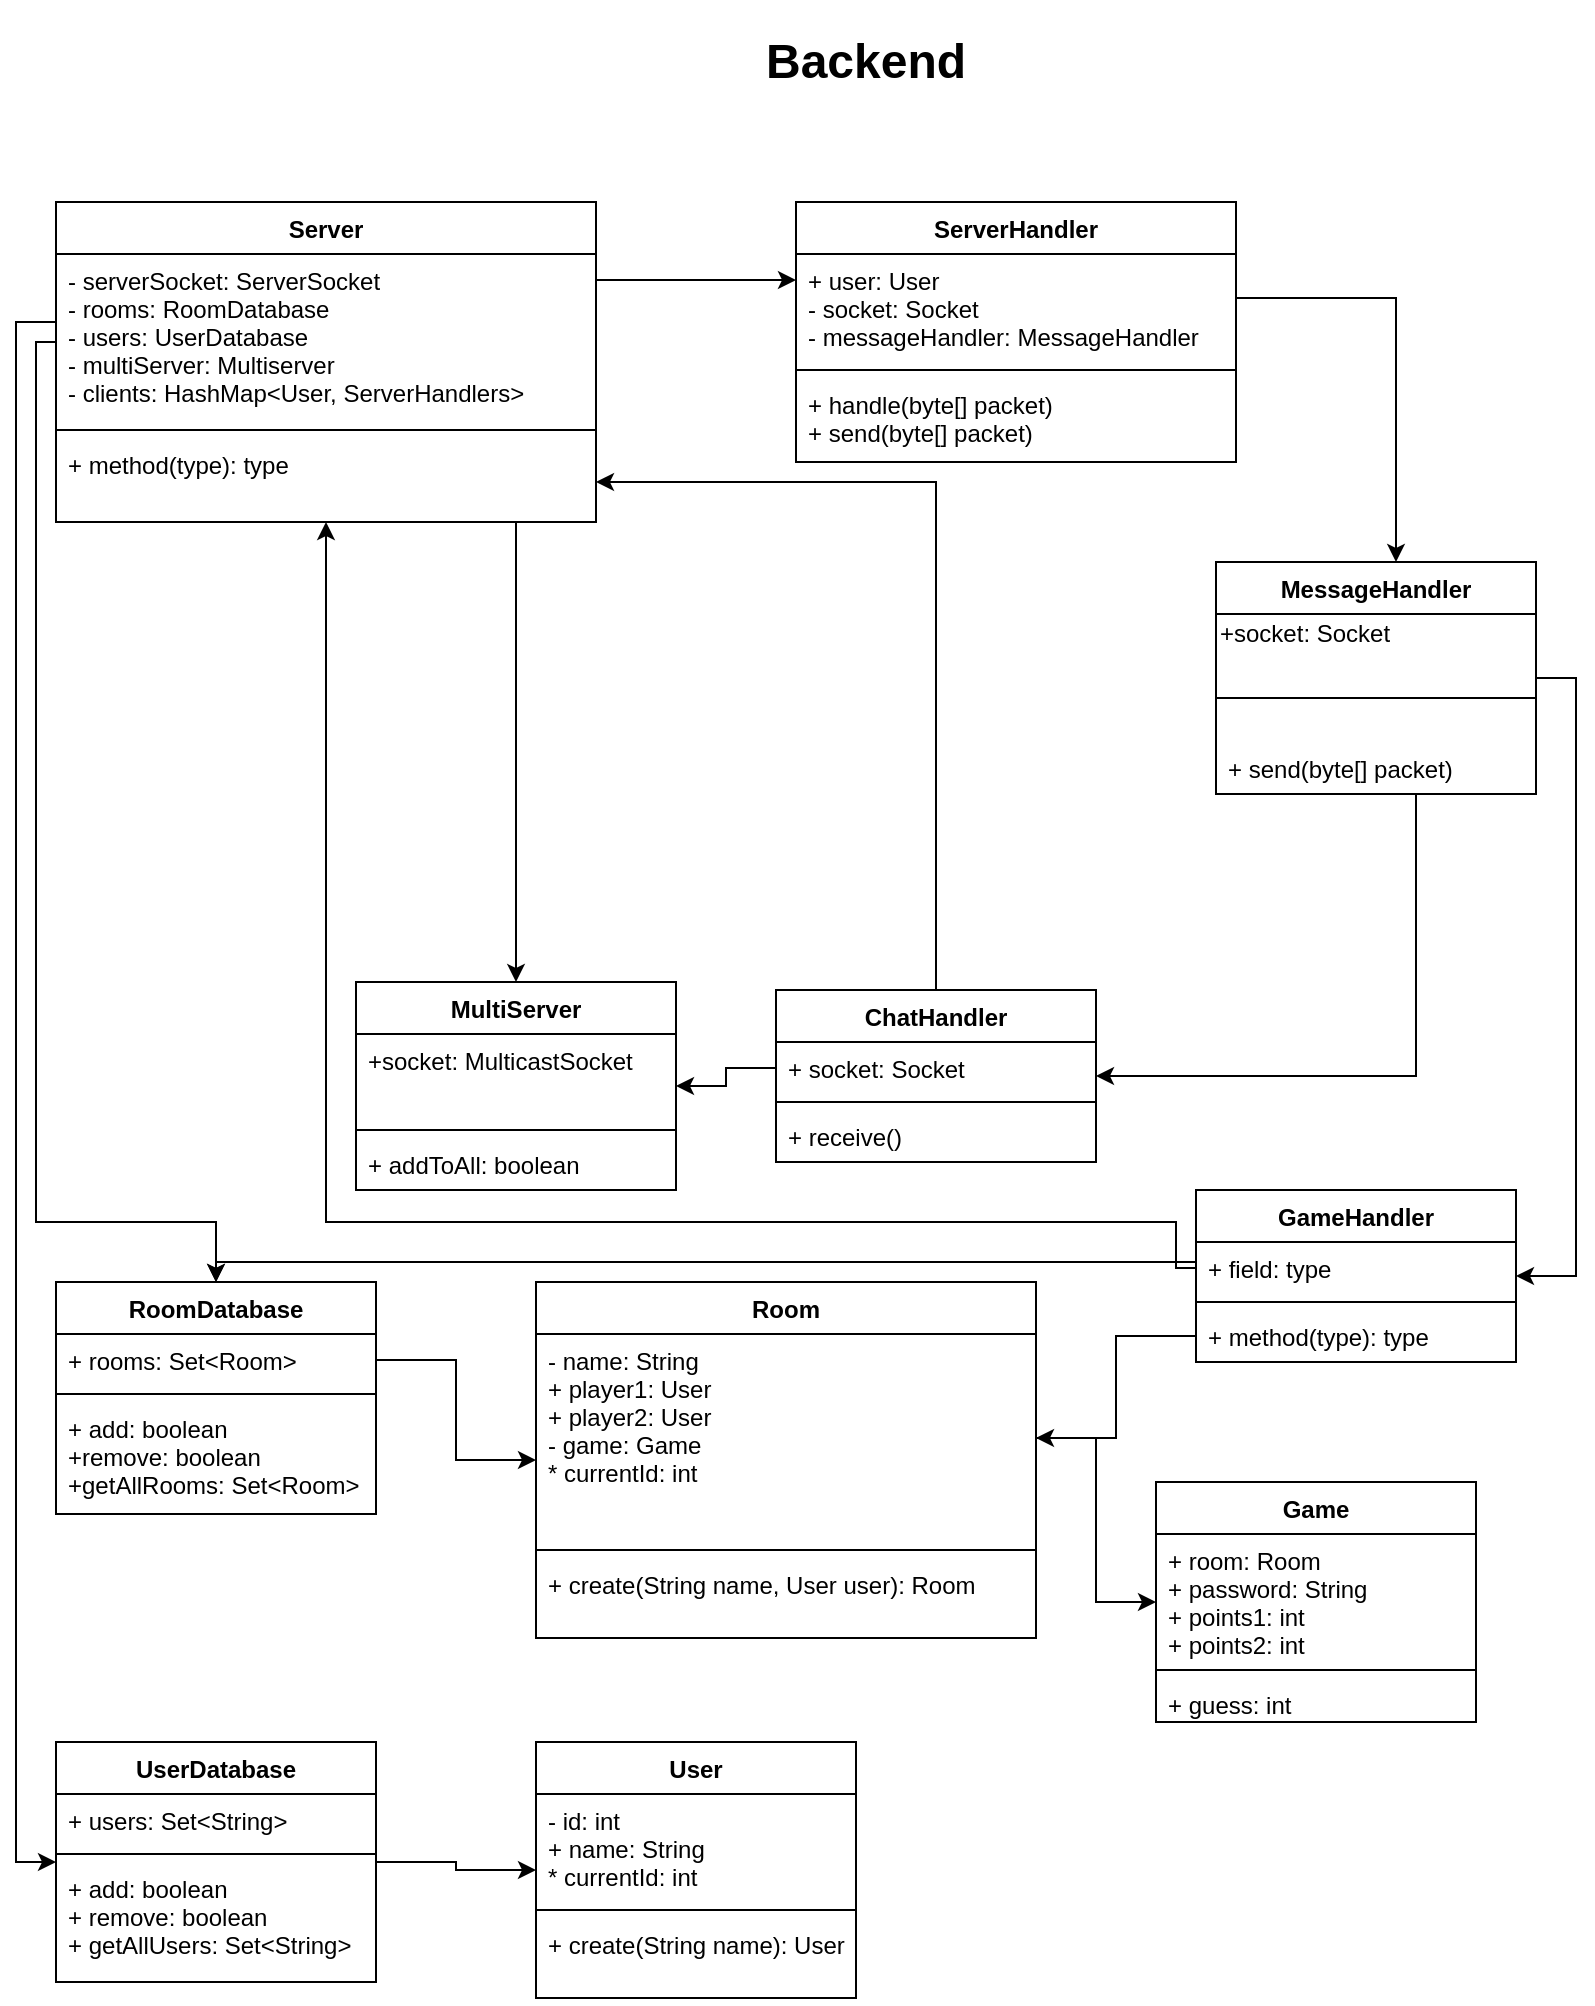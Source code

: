 <mxfile version="12.2.7" type="device" pages="1"><diagram name="Page-1" id="c4acf3e9-155e-7222-9cf6-157b1a14988f"><mxGraphModel dx="1704" dy="468" grid="1" gridSize="10" guides="1" tooltips="1" connect="1" arrows="1" fold="1" page="1" pageScale="1" pageWidth="850" pageHeight="1100" background="#ffffff" math="0" shadow="0"><root><mxCell id="0"/><mxCell id="1" parent="0"/><mxCell id="LXNvjY_Wc7eTdaSnrfbI-63" style="edgeStyle=orthogonalEdgeStyle;rounded=0;orthogonalLoop=1;jettySize=auto;html=1;" parent="1" source="LXNvjY_Wc7eTdaSnrfbI-5" target="LXNvjY_Wc7eTdaSnrfbI-58" edge="1"><mxGeometry relative="1" as="geometry"><Array as="points"><mxPoint y="170"/><mxPoint y="940"/></Array></mxGeometry></mxCell><mxCell id="LXNvjY_Wc7eTdaSnrfbI-5" value="Server&#10;" style="swimlane;fontStyle=1;align=center;verticalAlign=top;childLayout=stackLayout;horizontal=1;startSize=26;horizontalStack=0;resizeParent=1;resizeParentMax=0;resizeLast=0;collapsible=1;marginBottom=0;" parent="1" vertex="1"><mxGeometry x="20" y="110" width="270" height="160" as="geometry"/></mxCell><mxCell id="LXNvjY_Wc7eTdaSnrfbI-6" value="- serverSocket: ServerSocket&#10;- rooms: RoomDatabase&#10;- users: UserDatabase&#10;- multiServer: Multiserver&#10;- clients: HashMap&lt;User, ServerHandlers&gt;" style="text;strokeColor=none;fillColor=none;align=left;verticalAlign=top;spacingLeft=4;spacingRight=4;overflow=hidden;rotatable=0;points=[[0,0.5],[1,0.5]];portConstraint=eastwest;" parent="LXNvjY_Wc7eTdaSnrfbI-5" vertex="1"><mxGeometry y="26" width="270" height="84" as="geometry"/></mxCell><mxCell id="LXNvjY_Wc7eTdaSnrfbI-7" value="" style="line;strokeWidth=1;fillColor=none;align=left;verticalAlign=middle;spacingTop=-1;spacingLeft=3;spacingRight=3;rotatable=0;labelPosition=right;points=[];portConstraint=eastwest;" parent="LXNvjY_Wc7eTdaSnrfbI-5" vertex="1"><mxGeometry y="110" width="270" height="8" as="geometry"/></mxCell><mxCell id="LXNvjY_Wc7eTdaSnrfbI-8" value="+ method(type): type" style="text;strokeColor=none;fillColor=none;align=left;verticalAlign=top;spacingLeft=4;spacingRight=4;overflow=hidden;rotatable=0;points=[[0,0.5],[1,0.5]];portConstraint=eastwest;" parent="LXNvjY_Wc7eTdaSnrfbI-5" vertex="1"><mxGeometry y="118" width="270" height="42" as="geometry"/></mxCell><mxCell id="LXNvjY_Wc7eTdaSnrfbI-10" value="ServerHandler&#10;&#10;" style="swimlane;fontStyle=1;align=center;verticalAlign=top;childLayout=stackLayout;horizontal=1;startSize=26;horizontalStack=0;resizeParent=1;resizeParentMax=0;resizeLast=0;collapsible=1;marginBottom=0;" parent="1" vertex="1"><mxGeometry x="390" y="110" width="220" height="130" as="geometry"/></mxCell><mxCell id="LXNvjY_Wc7eTdaSnrfbI-11" value="+ user: User&#10;- socket: Socket&#10;- messageHandler: MessageHandler&#10;" style="text;strokeColor=none;fillColor=none;align=left;verticalAlign=top;spacingLeft=4;spacingRight=4;overflow=hidden;rotatable=0;points=[[0,0.5],[1,0.5]];portConstraint=eastwest;" parent="LXNvjY_Wc7eTdaSnrfbI-10" vertex="1"><mxGeometry y="26" width="220" height="54" as="geometry"/></mxCell><mxCell id="LXNvjY_Wc7eTdaSnrfbI-12" value="" style="line;strokeWidth=1;fillColor=none;align=left;verticalAlign=middle;spacingTop=-1;spacingLeft=3;spacingRight=3;rotatable=0;labelPosition=right;points=[];portConstraint=eastwest;" parent="LXNvjY_Wc7eTdaSnrfbI-10" vertex="1"><mxGeometry y="80" width="220" height="8" as="geometry"/></mxCell><mxCell id="LXNvjY_Wc7eTdaSnrfbI-13" value="+ handle(byte[] packet)&#10;+ send(byte[] packet)&#10;" style="text;strokeColor=none;fillColor=none;align=left;verticalAlign=top;spacingLeft=4;spacingRight=4;overflow=hidden;rotatable=0;points=[[0,0.5],[1,0.5]];portConstraint=eastwest;" parent="LXNvjY_Wc7eTdaSnrfbI-10" vertex="1"><mxGeometry y="88" width="220" height="42" as="geometry"/></mxCell><mxCell id="LXNvjY_Wc7eTdaSnrfbI-18" value="&lt;h1&gt;Backend&lt;/h1&gt;" style="text;html=1;strokeColor=none;fillColor=none;align=center;verticalAlign=middle;whiteSpace=wrap;rounded=0;" parent="1" vertex="1"><mxGeometry x="405" y="30" width="40" height="20" as="geometry"/></mxCell><mxCell id="LXNvjY_Wc7eTdaSnrfbI-20" value="MultiServer&#10;" style="swimlane;fontStyle=1;align=center;verticalAlign=top;childLayout=stackLayout;horizontal=1;startSize=26;horizontalStack=0;resizeParent=1;resizeParentMax=0;resizeLast=0;collapsible=1;marginBottom=0;" parent="1" vertex="1"><mxGeometry x="170" y="500" width="160" height="104" as="geometry"/></mxCell><mxCell id="LXNvjY_Wc7eTdaSnrfbI-21" value="+socket: MulticastSocket" style="text;strokeColor=none;fillColor=none;align=left;verticalAlign=top;spacingLeft=4;spacingRight=4;overflow=hidden;rotatable=0;points=[[0,0.5],[1,0.5]];portConstraint=eastwest;" parent="LXNvjY_Wc7eTdaSnrfbI-20" vertex="1"><mxGeometry y="26" width="160" height="44" as="geometry"/></mxCell><mxCell id="LXNvjY_Wc7eTdaSnrfbI-22" value="" style="line;strokeWidth=1;fillColor=none;align=left;verticalAlign=middle;spacingTop=-1;spacingLeft=3;spacingRight=3;rotatable=0;labelPosition=right;points=[];portConstraint=eastwest;" parent="LXNvjY_Wc7eTdaSnrfbI-20" vertex="1"><mxGeometry y="70" width="160" height="8" as="geometry"/></mxCell><mxCell id="LXNvjY_Wc7eTdaSnrfbI-23" value="+ addToAll: boolean" style="text;strokeColor=none;fillColor=none;align=left;verticalAlign=top;spacingLeft=4;spacingRight=4;overflow=hidden;rotatable=0;points=[[0,0.5],[1,0.5]];portConstraint=eastwest;" parent="LXNvjY_Wc7eTdaSnrfbI-20" vertex="1"><mxGeometry y="78" width="160" height="26" as="geometry"/></mxCell><mxCell id="9J3oiyY4i5X43sgCmjxP-1" style="edgeStyle=orthogonalEdgeStyle;rounded=0;orthogonalLoop=1;jettySize=auto;html=1;" edge="1" parent="1" source="LXNvjY_Wc7eTdaSnrfbI-28" target="LXNvjY_Wc7eTdaSnrfbI-36"><mxGeometry relative="1" as="geometry"><Array as="points"><mxPoint x="780" y="348"/><mxPoint x="780" y="647"/></Array></mxGeometry></mxCell><mxCell id="LXNvjY_Wc7eTdaSnrfbI-28" value="MessageHandler" style="swimlane;fontStyle=1;align=center;verticalAlign=top;childLayout=stackLayout;horizontal=1;startSize=26;horizontalStack=0;resizeParent=1;resizeParentMax=0;resizeLast=0;collapsible=1;marginBottom=0;" parent="1" vertex="1"><mxGeometry x="600" y="290" width="160" height="116" as="geometry"/></mxCell><mxCell id="wNEWZYYX_qoQKZYFGwSy-3" value="+socket: Socket" style="text;html=1;resizable=0;points=[];autosize=1;align=left;verticalAlign=top;spacingTop=-4;" parent="LXNvjY_Wc7eTdaSnrfbI-28" vertex="1"><mxGeometry y="26" width="160" height="20" as="geometry"/></mxCell><mxCell id="LXNvjY_Wc7eTdaSnrfbI-30" value="" style="line;strokeWidth=1;fillColor=none;align=left;verticalAlign=middle;spacingTop=-1;spacingLeft=3;spacingRight=3;rotatable=0;labelPosition=right;points=[];portConstraint=eastwest;" parent="LXNvjY_Wc7eTdaSnrfbI-28" vertex="1"><mxGeometry y="46" width="160" height="44" as="geometry"/></mxCell><mxCell id="LXNvjY_Wc7eTdaSnrfbI-31" value="+ send(byte[] packet)" style="text;strokeColor=none;fillColor=none;align=left;verticalAlign=top;spacingLeft=4;spacingRight=4;overflow=hidden;rotatable=0;points=[[0,0.5],[1,0.5]];portConstraint=eastwest;" parent="LXNvjY_Wc7eTdaSnrfbI-28" vertex="1"><mxGeometry y="90" width="160" height="26" as="geometry"/></mxCell><mxCell id="LXNvjY_Wc7eTdaSnrfbI-32" value="ChatHandler" style="swimlane;fontStyle=1;align=center;verticalAlign=top;childLayout=stackLayout;horizontal=1;startSize=26;horizontalStack=0;resizeParent=1;resizeParentMax=0;resizeLast=0;collapsible=1;marginBottom=0;" parent="1" vertex="1"><mxGeometry x="380" y="504" width="160" height="86" as="geometry"/></mxCell><mxCell id="LXNvjY_Wc7eTdaSnrfbI-33" value="+ socket: Socket" style="text;strokeColor=none;fillColor=none;align=left;verticalAlign=top;spacingLeft=4;spacingRight=4;overflow=hidden;rotatable=0;points=[[0,0.5],[1,0.5]];portConstraint=eastwest;" parent="LXNvjY_Wc7eTdaSnrfbI-32" vertex="1"><mxGeometry y="26" width="160" height="26" as="geometry"/></mxCell><mxCell id="LXNvjY_Wc7eTdaSnrfbI-34" value="" style="line;strokeWidth=1;fillColor=none;align=left;verticalAlign=middle;spacingTop=-1;spacingLeft=3;spacingRight=3;rotatable=0;labelPosition=right;points=[];portConstraint=eastwest;" parent="LXNvjY_Wc7eTdaSnrfbI-32" vertex="1"><mxGeometry y="52" width="160" height="8" as="geometry"/></mxCell><mxCell id="LXNvjY_Wc7eTdaSnrfbI-35" value="+ receive()" style="text;strokeColor=none;fillColor=none;align=left;verticalAlign=top;spacingLeft=4;spacingRight=4;overflow=hidden;rotatable=0;points=[[0,0.5],[1,0.5]];portConstraint=eastwest;" parent="LXNvjY_Wc7eTdaSnrfbI-32" vertex="1"><mxGeometry y="60" width="160" height="26" as="geometry"/></mxCell><mxCell id="LXNvjY_Wc7eTdaSnrfbI-36" value="GameHandler" style="swimlane;fontStyle=1;align=center;verticalAlign=top;childLayout=stackLayout;horizontal=1;startSize=26;horizontalStack=0;resizeParent=1;resizeParentMax=0;resizeLast=0;collapsible=1;marginBottom=0;" parent="1" vertex="1"><mxGeometry x="590" y="604" width="160" height="86" as="geometry"/></mxCell><mxCell id="LXNvjY_Wc7eTdaSnrfbI-37" value="+ field: type" style="text;strokeColor=none;fillColor=none;align=left;verticalAlign=top;spacingLeft=4;spacingRight=4;overflow=hidden;rotatable=0;points=[[0,0.5],[1,0.5]];portConstraint=eastwest;" parent="LXNvjY_Wc7eTdaSnrfbI-36" vertex="1"><mxGeometry y="26" width="160" height="26" as="geometry"/></mxCell><mxCell id="LXNvjY_Wc7eTdaSnrfbI-38" value="" style="line;strokeWidth=1;fillColor=none;align=left;verticalAlign=middle;spacingTop=-1;spacingLeft=3;spacingRight=3;rotatable=0;labelPosition=right;points=[];portConstraint=eastwest;" parent="LXNvjY_Wc7eTdaSnrfbI-36" vertex="1"><mxGeometry y="52" width="160" height="8" as="geometry"/></mxCell><mxCell id="LXNvjY_Wc7eTdaSnrfbI-39" value="+ method(type): type" style="text;strokeColor=none;fillColor=none;align=left;verticalAlign=top;spacingLeft=4;spacingRight=4;overflow=hidden;rotatable=0;points=[[0,0.5],[1,0.5]];portConstraint=eastwest;" parent="LXNvjY_Wc7eTdaSnrfbI-36" vertex="1"><mxGeometry y="60" width="160" height="26" as="geometry"/></mxCell><mxCell id="LXNvjY_Wc7eTdaSnrfbI-45" style="edgeStyle=orthogonalEdgeStyle;rounded=0;orthogonalLoop=1;jettySize=auto;html=1;" parent="1" source="LXNvjY_Wc7eTdaSnrfbI-6" target="LXNvjY_Wc7eTdaSnrfbI-11" edge="1"><mxGeometry relative="1" as="geometry"><Array as="points"><mxPoint x="320" y="149"/><mxPoint x="320" y="149"/></Array></mxGeometry></mxCell><mxCell id="LXNvjY_Wc7eTdaSnrfbI-46" style="edgeStyle=orthogonalEdgeStyle;rounded=0;orthogonalLoop=1;jettySize=auto;html=1;" parent="1" source="LXNvjY_Wc7eTdaSnrfbI-11" target="LXNvjY_Wc7eTdaSnrfbI-28" edge="1"><mxGeometry relative="1" as="geometry"><Array as="points"><mxPoint x="690" y="158"/></Array></mxGeometry></mxCell><mxCell id="LXNvjY_Wc7eTdaSnrfbI-47" style="edgeStyle=orthogonalEdgeStyle;rounded=0;orthogonalLoop=1;jettySize=auto;html=1;" parent="1" source="LXNvjY_Wc7eTdaSnrfbI-28" target="LXNvjY_Wc7eTdaSnrfbI-32" edge="1"><mxGeometry relative="1" as="geometry"><Array as="points"><mxPoint x="700" y="547"/></Array></mxGeometry></mxCell><mxCell id="LXNvjY_Wc7eTdaSnrfbI-48" style="edgeStyle=orthogonalEdgeStyle;rounded=0;orthogonalLoop=1;jettySize=auto;html=1;" parent="1" source="LXNvjY_Wc7eTdaSnrfbI-33" target="LXNvjY_Wc7eTdaSnrfbI-20" edge="1"><mxGeometry relative="1" as="geometry"/></mxCell><mxCell id="LXNvjY_Wc7eTdaSnrfbI-49" style="edgeStyle=orthogonalEdgeStyle;rounded=0;orthogonalLoop=1;jettySize=auto;html=1;" parent="1" source="LXNvjY_Wc7eTdaSnrfbI-32" target="LXNvjY_Wc7eTdaSnrfbI-5" edge="1"><mxGeometry relative="1" as="geometry"><Array as="points"><mxPoint x="460" y="250"/></Array></mxGeometry></mxCell><mxCell id="LXNvjY_Wc7eTdaSnrfbI-54" value="RoomDatabase" style="swimlane;fontStyle=1;align=center;verticalAlign=top;childLayout=stackLayout;horizontal=1;startSize=26;horizontalStack=0;resizeParent=1;resizeParentMax=0;resizeLast=0;collapsible=1;marginBottom=0;" parent="1" vertex="1"><mxGeometry x="20" y="650" width="160" height="116" as="geometry"/></mxCell><mxCell id="LXNvjY_Wc7eTdaSnrfbI-55" value="+ rooms: Set&lt;Room&gt;" style="text;strokeColor=none;fillColor=none;align=left;verticalAlign=top;spacingLeft=4;spacingRight=4;overflow=hidden;rotatable=0;points=[[0,0.5],[1,0.5]];portConstraint=eastwest;" parent="LXNvjY_Wc7eTdaSnrfbI-54" vertex="1"><mxGeometry y="26" width="160" height="26" as="geometry"/></mxCell><mxCell id="LXNvjY_Wc7eTdaSnrfbI-56" value="" style="line;strokeWidth=1;fillColor=none;align=left;verticalAlign=middle;spacingTop=-1;spacingLeft=3;spacingRight=3;rotatable=0;labelPosition=right;points=[];portConstraint=eastwest;" parent="LXNvjY_Wc7eTdaSnrfbI-54" vertex="1"><mxGeometry y="52" width="160" height="8" as="geometry"/></mxCell><mxCell id="LXNvjY_Wc7eTdaSnrfbI-57" value="+ add: boolean&#10;+remove: boolean&#10;+getAllRooms: Set&lt;Room&gt;" style="text;strokeColor=none;fillColor=none;align=left;verticalAlign=top;spacingLeft=4;spacingRight=4;overflow=hidden;rotatable=0;points=[[0,0.5],[1,0.5]];portConstraint=eastwest;" parent="LXNvjY_Wc7eTdaSnrfbI-54" vertex="1"><mxGeometry y="60" width="160" height="56" as="geometry"/></mxCell><mxCell id="LXNvjY_Wc7eTdaSnrfbI-77" style="edgeStyle=orthogonalEdgeStyle;rounded=0;orthogonalLoop=1;jettySize=auto;html=1;" parent="1" source="LXNvjY_Wc7eTdaSnrfbI-58" target="LXNvjY_Wc7eTdaSnrfbI-72" edge="1"><mxGeometry relative="1" as="geometry"/></mxCell><mxCell id="LXNvjY_Wc7eTdaSnrfbI-58" value="UserDatabase" style="swimlane;fontStyle=1;align=center;verticalAlign=top;childLayout=stackLayout;horizontal=1;startSize=26;horizontalStack=0;resizeParent=1;resizeParentMax=0;resizeLast=0;collapsible=1;marginBottom=0;" parent="1" vertex="1"><mxGeometry x="20" y="880" width="160" height="120" as="geometry"/></mxCell><mxCell id="LXNvjY_Wc7eTdaSnrfbI-59" value="+ users: Set&lt;String&gt;" style="text;strokeColor=none;fillColor=none;align=left;verticalAlign=top;spacingLeft=4;spacingRight=4;overflow=hidden;rotatable=0;points=[[0,0.5],[1,0.5]];portConstraint=eastwest;" parent="LXNvjY_Wc7eTdaSnrfbI-58" vertex="1"><mxGeometry y="26" width="160" height="26" as="geometry"/></mxCell><mxCell id="LXNvjY_Wc7eTdaSnrfbI-60" value="" style="line;strokeWidth=1;fillColor=none;align=left;verticalAlign=middle;spacingTop=-1;spacingLeft=3;spacingRight=3;rotatable=0;labelPosition=right;points=[];portConstraint=eastwest;" parent="LXNvjY_Wc7eTdaSnrfbI-58" vertex="1"><mxGeometry y="52" width="160" height="8" as="geometry"/></mxCell><mxCell id="LXNvjY_Wc7eTdaSnrfbI-61" value="+ add: boolean&#10;+ remove: boolean&#10;+ getAllUsers: Set&lt;String&gt;" style="text;strokeColor=none;fillColor=none;align=left;verticalAlign=top;spacingLeft=4;spacingRight=4;overflow=hidden;rotatable=0;points=[[0,0.5],[1,0.5]];portConstraint=eastwest;" parent="LXNvjY_Wc7eTdaSnrfbI-58" vertex="1"><mxGeometry y="60" width="160" height="60" as="geometry"/></mxCell><mxCell id="LXNvjY_Wc7eTdaSnrfbI-62" style="edgeStyle=orthogonalEdgeStyle;rounded=0;orthogonalLoop=1;jettySize=auto;html=1;" parent="1" source="LXNvjY_Wc7eTdaSnrfbI-5" target="LXNvjY_Wc7eTdaSnrfbI-54" edge="1"><mxGeometry relative="1" as="geometry"><Array as="points"><mxPoint x="10" y="180"/><mxPoint x="10" y="620"/><mxPoint x="100" y="620"/></Array></mxGeometry></mxCell><mxCell id="LXNvjY_Wc7eTdaSnrfbI-64" value="Room" style="swimlane;fontStyle=1;align=center;verticalAlign=top;childLayout=stackLayout;horizontal=1;startSize=26;horizontalStack=0;resizeParent=1;resizeParentMax=0;resizeLast=0;collapsible=1;marginBottom=0;" parent="1" vertex="1"><mxGeometry x="260" y="650" width="250" height="178" as="geometry"/></mxCell><mxCell id="LXNvjY_Wc7eTdaSnrfbI-65" value="- name: String&#10;+ player1: User&#10;+ player2: User&#10;- game: Game&#10;* currentId: int" style="text;strokeColor=none;fillColor=none;align=left;verticalAlign=top;spacingLeft=4;spacingRight=4;overflow=hidden;rotatable=0;points=[[0,0.5],[1,0.5]];portConstraint=eastwest;" parent="LXNvjY_Wc7eTdaSnrfbI-64" vertex="1"><mxGeometry y="26" width="250" height="104" as="geometry"/></mxCell><mxCell id="LXNvjY_Wc7eTdaSnrfbI-66" value="" style="line;strokeWidth=1;fillColor=none;align=left;verticalAlign=middle;spacingTop=-1;spacingLeft=3;spacingRight=3;rotatable=0;labelPosition=right;points=[];portConstraint=eastwest;" parent="LXNvjY_Wc7eTdaSnrfbI-64" vertex="1"><mxGeometry y="130" width="250" height="8" as="geometry"/></mxCell><mxCell id="LXNvjY_Wc7eTdaSnrfbI-67" value="+ create(String name, User user): Room" style="text;strokeColor=none;fillColor=none;align=left;verticalAlign=top;spacingLeft=4;spacingRight=4;overflow=hidden;rotatable=0;points=[[0,0.5],[1,0.5]];portConstraint=eastwest;" parent="LXNvjY_Wc7eTdaSnrfbI-64" vertex="1"><mxGeometry y="138" width="250" height="40" as="geometry"/></mxCell><mxCell id="LXNvjY_Wc7eTdaSnrfbI-68" value="Game" style="swimlane;fontStyle=1;align=center;verticalAlign=top;childLayout=stackLayout;horizontal=1;startSize=26;horizontalStack=0;resizeParent=1;resizeParentMax=0;resizeLast=0;collapsible=1;marginBottom=0;" parent="1" vertex="1"><mxGeometry x="570" y="750" width="160" height="120" as="geometry"/></mxCell><mxCell id="LXNvjY_Wc7eTdaSnrfbI-69" value="+ room: Room&#10;+ password: String&#10;+ points1: int&#10;+ points2: int" style="text;strokeColor=none;fillColor=none;align=left;verticalAlign=top;spacingLeft=4;spacingRight=4;overflow=hidden;rotatable=0;points=[[0,0.5],[1,0.5]];portConstraint=eastwest;" parent="LXNvjY_Wc7eTdaSnrfbI-68" vertex="1"><mxGeometry y="26" width="160" height="64" as="geometry"/></mxCell><mxCell id="LXNvjY_Wc7eTdaSnrfbI-70" value="" style="line;strokeWidth=1;fillColor=none;align=left;verticalAlign=middle;spacingTop=-1;spacingLeft=3;spacingRight=3;rotatable=0;labelPosition=right;points=[];portConstraint=eastwest;" parent="LXNvjY_Wc7eTdaSnrfbI-68" vertex="1"><mxGeometry y="90" width="160" height="8" as="geometry"/></mxCell><mxCell id="LXNvjY_Wc7eTdaSnrfbI-71" value="+ guess: int" style="text;strokeColor=none;fillColor=none;align=left;verticalAlign=top;spacingLeft=4;spacingRight=4;overflow=hidden;rotatable=0;points=[[0,0.5],[1,0.5]];portConstraint=eastwest;" parent="LXNvjY_Wc7eTdaSnrfbI-68" vertex="1"><mxGeometry y="98" width="160" height="22" as="geometry"/></mxCell><mxCell id="LXNvjY_Wc7eTdaSnrfbI-72" value="User" style="swimlane;fontStyle=1;align=center;verticalAlign=top;childLayout=stackLayout;horizontal=1;startSize=26;horizontalStack=0;resizeParent=1;resizeParentMax=0;resizeLast=0;collapsible=1;marginBottom=0;" parent="1" vertex="1"><mxGeometry x="260" y="880" width="160" height="128" as="geometry"/></mxCell><mxCell id="LXNvjY_Wc7eTdaSnrfbI-73" value="- id: int&#10;+ name: String&#10;* currentId: int" style="text;strokeColor=none;fillColor=none;align=left;verticalAlign=top;spacingLeft=4;spacingRight=4;overflow=hidden;rotatable=0;points=[[0,0.5],[1,0.5]];portConstraint=eastwest;" parent="LXNvjY_Wc7eTdaSnrfbI-72" vertex="1"><mxGeometry y="26" width="160" height="54" as="geometry"/></mxCell><mxCell id="LXNvjY_Wc7eTdaSnrfbI-74" value="" style="line;strokeWidth=1;fillColor=none;align=left;verticalAlign=middle;spacingTop=-1;spacingLeft=3;spacingRight=3;rotatable=0;labelPosition=right;points=[];portConstraint=eastwest;" parent="LXNvjY_Wc7eTdaSnrfbI-72" vertex="1"><mxGeometry y="80" width="160" height="8" as="geometry"/></mxCell><mxCell id="LXNvjY_Wc7eTdaSnrfbI-75" value="+ create(String name): User" style="text;strokeColor=none;fillColor=none;align=left;verticalAlign=top;spacingLeft=4;spacingRight=4;overflow=hidden;rotatable=0;points=[[0,0.5],[1,0.5]];portConstraint=eastwest;" parent="LXNvjY_Wc7eTdaSnrfbI-72" vertex="1"><mxGeometry y="88" width="160" height="40" as="geometry"/></mxCell><mxCell id="LXNvjY_Wc7eTdaSnrfbI-76" style="edgeStyle=orthogonalEdgeStyle;rounded=0;orthogonalLoop=1;jettySize=auto;html=1;" parent="1" source="LXNvjY_Wc7eTdaSnrfbI-55" target="LXNvjY_Wc7eTdaSnrfbI-64" edge="1"><mxGeometry relative="1" as="geometry"/></mxCell><mxCell id="LXNvjY_Wc7eTdaSnrfbI-78" style="edgeStyle=orthogonalEdgeStyle;rounded=0;orthogonalLoop=1;jettySize=auto;html=1;" parent="1" source="LXNvjY_Wc7eTdaSnrfbI-65" target="LXNvjY_Wc7eTdaSnrfbI-68" edge="1"><mxGeometry relative="1" as="geometry"/></mxCell><mxCell id="LXNvjY_Wc7eTdaSnrfbI-79" style="edgeStyle=orthogonalEdgeStyle;rounded=0;orthogonalLoop=1;jettySize=auto;html=1;" parent="1" source="LXNvjY_Wc7eTdaSnrfbI-5" target="LXNvjY_Wc7eTdaSnrfbI-20" edge="1"><mxGeometry relative="1" as="geometry"><Array as="points"><mxPoint x="250" y="290"/><mxPoint x="250" y="290"/></Array></mxGeometry></mxCell><mxCell id="9J3oiyY4i5X43sgCmjxP-2" style="edgeStyle=orthogonalEdgeStyle;rounded=0;orthogonalLoop=1;jettySize=auto;html=1;" edge="1" parent="1" source="LXNvjY_Wc7eTdaSnrfbI-36" target="LXNvjY_Wc7eTdaSnrfbI-5"><mxGeometry relative="1" as="geometry"><Array as="points"><mxPoint x="580" y="643"/><mxPoint x="580" y="620"/><mxPoint x="155" y="620"/></Array></mxGeometry></mxCell><mxCell id="9J3oiyY4i5X43sgCmjxP-4" style="edgeStyle=orthogonalEdgeStyle;rounded=0;orthogonalLoop=1;jettySize=auto;html=1;" edge="1" parent="1" source="LXNvjY_Wc7eTdaSnrfbI-36" target="LXNvjY_Wc7eTdaSnrfbI-54"><mxGeometry relative="1" as="geometry"><Array as="points"><mxPoint x="100" y="640"/></Array></mxGeometry></mxCell><mxCell id="9J3oiyY4i5X43sgCmjxP-5" value="" style="edgeStyle=orthogonalEdgeStyle;rounded=0;orthogonalLoop=1;jettySize=auto;html=1;" edge="1" parent="1" source="LXNvjY_Wc7eTdaSnrfbI-39" target="LXNvjY_Wc7eTdaSnrfbI-65"><mxGeometry relative="1" as="geometry"/></mxCell></root></mxGraphModel></diagram></mxfile>
